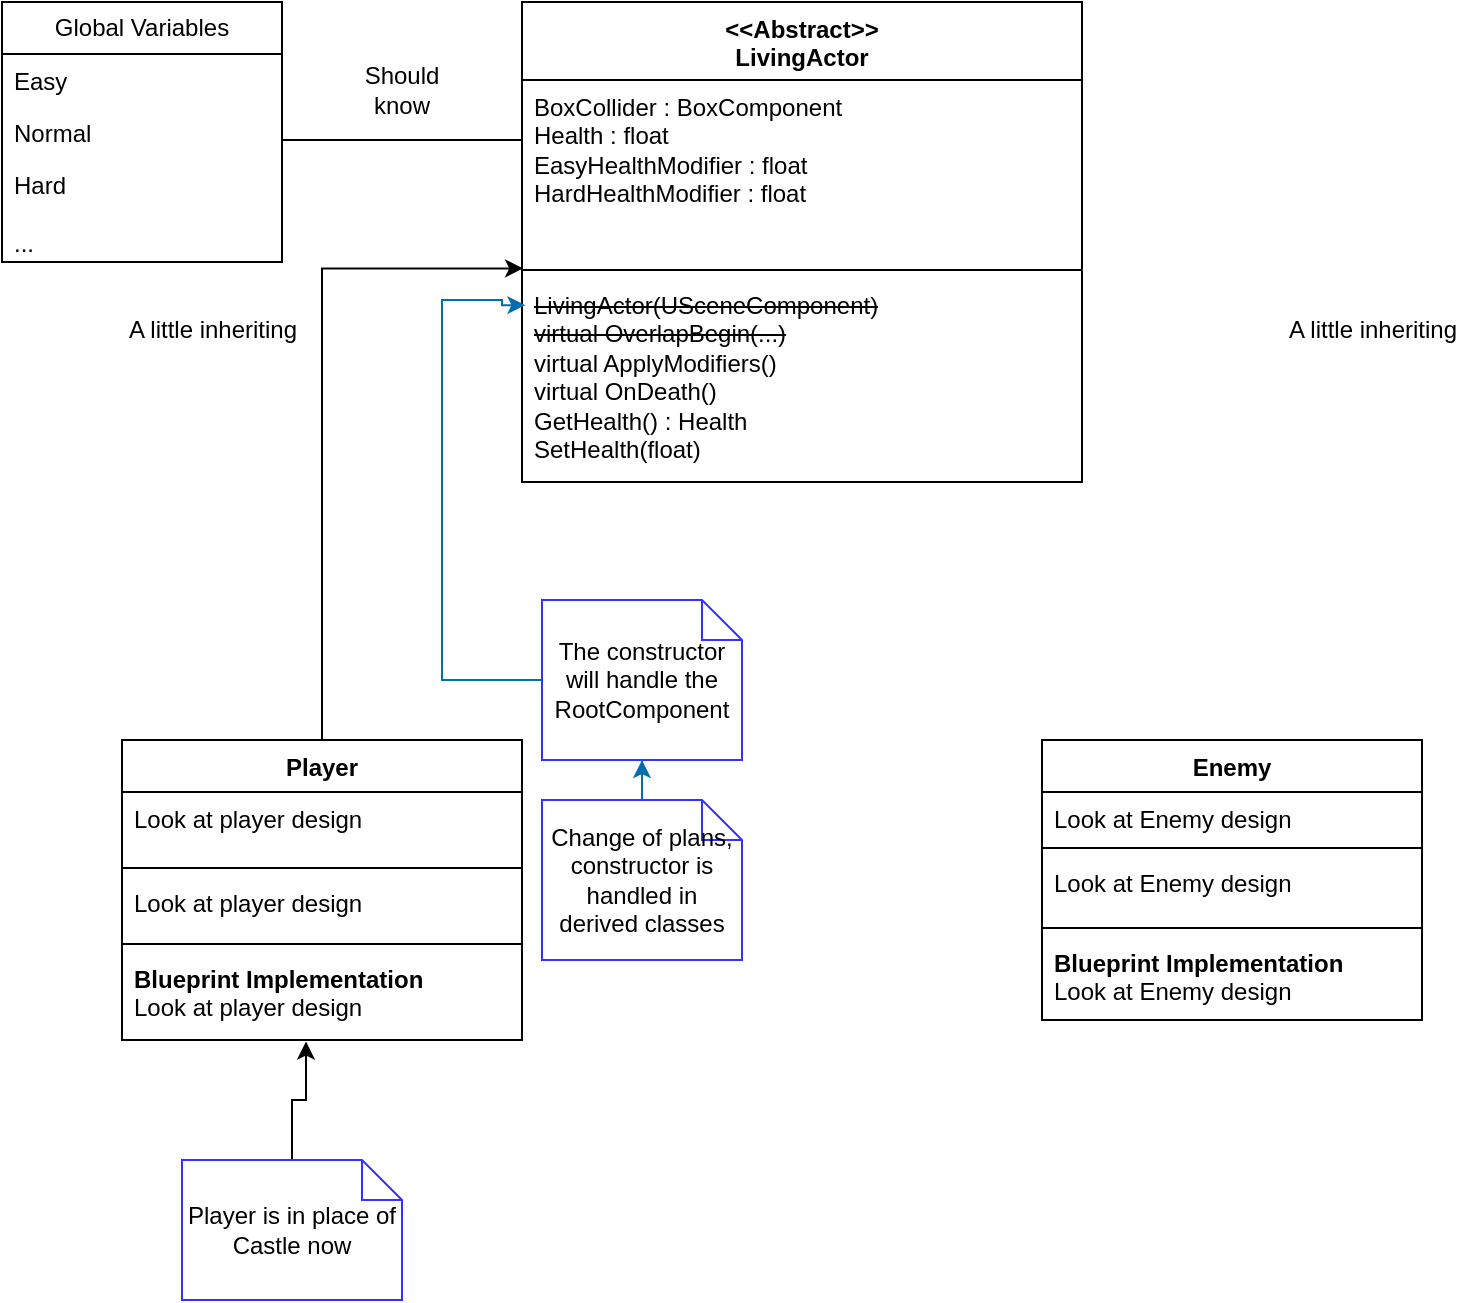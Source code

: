<mxfile version="23.0.2" type="device">
  <diagram name="Page-1" id="EKH4ouBMmT7rw-T47lvT">
    <mxGraphModel dx="1434" dy="844" grid="1" gridSize="10" guides="1" tooltips="1" connect="1" arrows="1" fold="1" page="1" pageScale="1" pageWidth="850" pageHeight="1100" math="0" shadow="0">
      <root>
        <mxCell id="0" />
        <mxCell id="1" parent="0" />
        <mxCell id="DSmxuehfg6mSqZ2CfTV4-5" value="&amp;lt;&amp;lt;Abstract&amp;gt;&amp;gt;&lt;br&gt;LivingActor" style="swimlane;fontStyle=1;align=center;verticalAlign=top;childLayout=stackLayout;horizontal=1;startSize=39;horizontalStack=0;resizeParent=1;resizeParentMax=0;resizeLast=0;collapsible=1;marginBottom=0;whiteSpace=wrap;html=1;" parent="1" vertex="1">
          <mxGeometry x="280" y="21" width="280" height="240" as="geometry" />
        </mxCell>
        <mxCell id="DSmxuehfg6mSqZ2CfTV4-6" value="BoxCollider : BoxComponent&lt;br&gt;Health : float&lt;br&gt;EasyHealthModifier : float&lt;br&gt;HardHealthModifier : float" style="text;strokeColor=none;fillColor=none;align=left;verticalAlign=top;spacingLeft=4;spacingRight=4;overflow=hidden;rotatable=0;points=[[0,0.5],[1,0.5]];portConstraint=eastwest;whiteSpace=wrap;html=1;" parent="DSmxuehfg6mSqZ2CfTV4-5" vertex="1">
          <mxGeometry y="39" width="280" height="91" as="geometry" />
        </mxCell>
        <mxCell id="DSmxuehfg6mSqZ2CfTV4-7" value="" style="line;strokeWidth=1;fillColor=none;align=left;verticalAlign=middle;spacingTop=-1;spacingLeft=3;spacingRight=3;rotatable=0;labelPosition=right;points=[];portConstraint=eastwest;strokeColor=inherit;" parent="DSmxuehfg6mSqZ2CfTV4-5" vertex="1">
          <mxGeometry y="130" width="280" height="8" as="geometry" />
        </mxCell>
        <mxCell id="DSmxuehfg6mSqZ2CfTV4-8" value="&lt;strike&gt;LivingActor(USceneComponent)&lt;/strike&gt;&lt;br&gt;&lt;strike&gt;virtual OverlapBegin(...)&lt;/strike&gt;&lt;br&gt;virtual ApplyModifiers()&lt;br&gt;virtual OnDeath()&lt;br&gt;GetHealth() : Health&lt;br&gt;SetHealth(float)" style="text;strokeColor=none;fillColor=none;align=left;verticalAlign=top;spacingLeft=4;spacingRight=4;overflow=hidden;rotatable=0;points=[[0,0.5],[1,0.5]];portConstraint=eastwest;whiteSpace=wrap;html=1;" parent="DSmxuehfg6mSqZ2CfTV4-5" vertex="1">
          <mxGeometry y="138" width="280" height="102" as="geometry" />
        </mxCell>
        <mxCell id="DSmxuehfg6mSqZ2CfTV4-9" value="Player" style="swimlane;fontStyle=1;align=center;verticalAlign=top;childLayout=stackLayout;horizontal=1;startSize=26;horizontalStack=0;resizeParent=1;resizeParentMax=0;resizeLast=0;collapsible=1;marginBottom=0;whiteSpace=wrap;html=1;" parent="1" vertex="1">
          <mxGeometry x="80" y="390" width="200" height="150" as="geometry" />
        </mxCell>
        <mxCell id="DSmxuehfg6mSqZ2CfTV4-10" value="Look at player design" style="text;strokeColor=none;fillColor=none;align=left;verticalAlign=top;spacingLeft=4;spacingRight=4;overflow=hidden;rotatable=0;points=[[0,0.5],[1,0.5]];portConstraint=eastwest;whiteSpace=wrap;html=1;" parent="DSmxuehfg6mSqZ2CfTV4-9" vertex="1">
          <mxGeometry y="26" width="200" height="34" as="geometry" />
        </mxCell>
        <mxCell id="DSmxuehfg6mSqZ2CfTV4-11" value="" style="line;strokeWidth=1;fillColor=none;align=left;verticalAlign=middle;spacingTop=-1;spacingLeft=3;spacingRight=3;rotatable=0;labelPosition=right;points=[];portConstraint=eastwest;strokeColor=inherit;" parent="DSmxuehfg6mSqZ2CfTV4-9" vertex="1">
          <mxGeometry y="60" width="200" height="8" as="geometry" />
        </mxCell>
        <mxCell id="DSmxuehfg6mSqZ2CfTV4-12" value="Look at player design" style="text;strokeColor=none;fillColor=none;align=left;verticalAlign=top;spacingLeft=4;spacingRight=4;overflow=hidden;rotatable=0;points=[[0,0.5],[1,0.5]];portConstraint=eastwest;whiteSpace=wrap;html=1;" parent="DSmxuehfg6mSqZ2CfTV4-9" vertex="1">
          <mxGeometry y="68" width="200" height="30" as="geometry" />
        </mxCell>
        <mxCell id="DSmxuehfg6mSqZ2CfTV4-13" value="" style="line;strokeWidth=1;fillColor=none;align=left;verticalAlign=middle;spacingTop=-1;spacingLeft=3;spacingRight=3;rotatable=0;labelPosition=right;points=[];portConstraint=eastwest;strokeColor=inherit;" parent="DSmxuehfg6mSqZ2CfTV4-9" vertex="1">
          <mxGeometry y="98" width="200" height="8" as="geometry" />
        </mxCell>
        <mxCell id="DSmxuehfg6mSqZ2CfTV4-14" value="&lt;b&gt;Blueprint Implementation&lt;/b&gt;&lt;br&gt;Look at player design" style="text;strokeColor=none;fillColor=none;align=left;verticalAlign=top;spacingLeft=4;spacingRight=4;overflow=hidden;rotatable=0;points=[[0,0.5],[1,0.5]];portConstraint=eastwest;whiteSpace=wrap;html=1;" parent="DSmxuehfg6mSqZ2CfTV4-9" vertex="1">
          <mxGeometry y="106" width="200" height="44" as="geometry" />
        </mxCell>
        <mxCell id="DSmxuehfg6mSqZ2CfTV4-21" style="edgeStyle=orthogonalEdgeStyle;rounded=0;orthogonalLoop=1;jettySize=auto;html=1;entryX=0.002;entryY=0.399;entryDx=0;entryDy=0;entryPerimeter=0;" parent="1" source="DSmxuehfg6mSqZ2CfTV4-9" target="DSmxuehfg6mSqZ2CfTV4-7" edge="1">
          <mxGeometry relative="1" as="geometry" />
        </mxCell>
        <mxCell id="DSmxuehfg6mSqZ2CfTV4-28" style="edgeStyle=orthogonalEdgeStyle;rounded=0;orthogonalLoop=1;jettySize=auto;html=1;endArrow=block;endFill=1;strokeColor=#ffffff;" parent="1" target="DSmxuehfg6mSqZ2CfTV4-7" edge="1">
          <mxGeometry relative="1" as="geometry">
            <mxPoint x="650" y="390" as="sourcePoint" />
          </mxGeometry>
        </mxCell>
        <mxCell id="DSmxuehfg6mSqZ2CfTV4-30" value="A little inheriting" style="text;html=1;align=center;verticalAlign=middle;resizable=0;points=[];autosize=1;strokeColor=none;fillColor=none;" parent="1" vertex="1">
          <mxGeometry x="70" y="170" width="110" height="30" as="geometry" />
        </mxCell>
        <mxCell id="DSmxuehfg6mSqZ2CfTV4-31" value="A little inheriting" style="text;html=1;align=center;verticalAlign=middle;resizable=0;points=[];autosize=1;strokeColor=none;fillColor=none;" parent="1" vertex="1">
          <mxGeometry x="650" y="170" width="110" height="30" as="geometry" />
        </mxCell>
        <mxCell id="DSmxuehfg6mSqZ2CfTV4-32" value="" style="endArrow=none;html=1;rounded=0;" parent="1" edge="1">
          <mxGeometry width="50" height="50" relative="1" as="geometry">
            <mxPoint x="160" y="90" as="sourcePoint" />
            <mxPoint x="280" y="90" as="targetPoint" />
          </mxGeometry>
        </mxCell>
        <mxCell id="3FUEns-dPBj-UqEda8dc-1" value="Global Variables" style="swimlane;fontStyle=0;childLayout=stackLayout;horizontal=1;startSize=26;fillColor=none;horizontalStack=0;resizeParent=1;resizeParentMax=0;resizeLast=0;collapsible=1;marginBottom=0;whiteSpace=wrap;html=1;" parent="1" vertex="1">
          <mxGeometry x="20" y="21" width="140" height="130" as="geometry" />
        </mxCell>
        <mxCell id="3FUEns-dPBj-UqEda8dc-2" value="Easy&lt;br&gt;" style="text;strokeColor=none;fillColor=none;align=left;verticalAlign=top;spacingLeft=4;spacingRight=4;overflow=hidden;rotatable=0;points=[[0,0.5],[1,0.5]];portConstraint=eastwest;whiteSpace=wrap;html=1;" parent="3FUEns-dPBj-UqEda8dc-1" vertex="1">
          <mxGeometry y="26" width="140" height="26" as="geometry" />
        </mxCell>
        <mxCell id="3FUEns-dPBj-UqEda8dc-3" value="Normal&lt;span style=&quot;white-space: pre;&quot;&gt;&#x9;&lt;/span&gt;" style="text;strokeColor=none;fillColor=none;align=left;verticalAlign=top;spacingLeft=4;spacingRight=4;overflow=hidden;rotatable=0;points=[[0,0.5],[1,0.5]];portConstraint=eastwest;whiteSpace=wrap;html=1;" parent="3FUEns-dPBj-UqEda8dc-1" vertex="1">
          <mxGeometry y="52" width="140" height="26" as="geometry" />
        </mxCell>
        <mxCell id="3FUEns-dPBj-UqEda8dc-4" value="Hard&lt;br&gt;&lt;br&gt;..." style="text;strokeColor=none;fillColor=none;align=left;verticalAlign=top;spacingLeft=4;spacingRight=4;overflow=hidden;rotatable=0;points=[[0,0.5],[1,0.5]];portConstraint=eastwest;whiteSpace=wrap;html=1;" parent="3FUEns-dPBj-UqEda8dc-1" vertex="1">
          <mxGeometry y="78" width="140" height="52" as="geometry" />
        </mxCell>
        <mxCell id="3FUEns-dPBj-UqEda8dc-5" value="Should know" style="text;html=1;strokeColor=none;fillColor=none;align=center;verticalAlign=middle;whiteSpace=wrap;rounded=0;" parent="1" vertex="1">
          <mxGeometry x="190" y="50" width="60" height="30" as="geometry" />
        </mxCell>
        <mxCell id="0NiOdx1bSxAbVccs_nox-2" style="edgeStyle=orthogonalEdgeStyle;rounded=0;orthogonalLoop=1;jettySize=auto;html=1;entryX=0.006;entryY=0.133;entryDx=0;entryDy=0;entryPerimeter=0;exitX=0;exitY=0.5;exitDx=0;exitDy=0;exitPerimeter=0;fillColor=#1ba1e2;strokeColor=#006EAF;" parent="1" source="0NiOdx1bSxAbVccs_nox-3" target="DSmxuehfg6mSqZ2CfTV4-8" edge="1">
          <mxGeometry relative="1" as="geometry">
            <mxPoint x="270" y="360" as="sourcePoint" />
            <Array as="points">
              <mxPoint x="240" y="360" />
              <mxPoint x="240" y="170" />
              <mxPoint x="270" y="170" />
              <mxPoint x="270" y="173" />
            </Array>
          </mxGeometry>
        </mxCell>
        <mxCell id="0NiOdx1bSxAbVccs_nox-3" value="The constructor will handle the RootComponent" style="shape=note;size=20;whiteSpace=wrap;html=1;strokeColor=#3333FF;" parent="1" vertex="1">
          <mxGeometry x="290" y="320" width="100" height="80" as="geometry" />
        </mxCell>
        <mxCell id="0NiOdx1bSxAbVccs_nox-5" value="Enemy" style="swimlane;fontStyle=1;align=center;verticalAlign=top;childLayout=stackLayout;horizontal=1;startSize=26;horizontalStack=0;resizeParent=1;resizeParentMax=0;resizeLast=0;collapsible=1;marginBottom=0;whiteSpace=wrap;html=1;" parent="1" vertex="1">
          <mxGeometry x="540" y="390" width="190" height="140" as="geometry" />
        </mxCell>
        <mxCell id="0NiOdx1bSxAbVccs_nox-6" value="Look at Enemy design" style="text;strokeColor=none;fillColor=none;align=left;verticalAlign=top;spacingLeft=4;spacingRight=4;overflow=hidden;rotatable=0;points=[[0,0.5],[1,0.5]];portConstraint=eastwest;whiteSpace=wrap;html=1;" parent="0NiOdx1bSxAbVccs_nox-5" vertex="1">
          <mxGeometry y="26" width="190" height="24" as="geometry" />
        </mxCell>
        <mxCell id="0NiOdx1bSxAbVccs_nox-7" value="" style="line;strokeWidth=1;fillColor=none;align=left;verticalAlign=middle;spacingTop=-1;spacingLeft=3;spacingRight=3;rotatable=0;labelPosition=right;points=[];portConstraint=eastwest;strokeColor=inherit;" parent="0NiOdx1bSxAbVccs_nox-5" vertex="1">
          <mxGeometry y="50" width="190" height="8" as="geometry" />
        </mxCell>
        <mxCell id="0NiOdx1bSxAbVccs_nox-8" value="Look at Enemy design" style="text;strokeColor=none;fillColor=none;align=left;verticalAlign=top;spacingLeft=4;spacingRight=4;overflow=hidden;rotatable=0;points=[[0,0.5],[1,0.5]];portConstraint=eastwest;whiteSpace=wrap;html=1;" parent="0NiOdx1bSxAbVccs_nox-5" vertex="1">
          <mxGeometry y="58" width="190" height="32" as="geometry" />
        </mxCell>
        <mxCell id="0NiOdx1bSxAbVccs_nox-9" value="" style="line;strokeWidth=1;fillColor=none;align=left;verticalAlign=middle;spacingTop=-1;spacingLeft=3;spacingRight=3;rotatable=0;labelPosition=right;points=[];portConstraint=eastwest;strokeColor=inherit;" parent="0NiOdx1bSxAbVccs_nox-5" vertex="1">
          <mxGeometry y="90" width="190" height="8" as="geometry" />
        </mxCell>
        <mxCell id="0NiOdx1bSxAbVccs_nox-10" value="&lt;b&gt;Blueprint Implementation&lt;/b&gt;&lt;br&gt;Look at Enemy design" style="text;strokeColor=none;fillColor=none;align=left;verticalAlign=top;spacingLeft=4;spacingRight=4;overflow=hidden;rotatable=0;points=[[0,0.5],[1,0.5]];portConstraint=eastwest;whiteSpace=wrap;html=1;" parent="0NiOdx1bSxAbVccs_nox-5" vertex="1">
          <mxGeometry y="98" width="190" height="42" as="geometry" />
        </mxCell>
        <mxCell id="bIGJUcOt6Nt_02Kn3jwI-12" value="" style="edgeStyle=orthogonalEdgeStyle;rounded=0;orthogonalLoop=1;jettySize=auto;html=1;fillColor=#1ba1e2;strokeColor=#006EAF;" parent="1" source="bIGJUcOt6Nt_02Kn3jwI-10" target="0NiOdx1bSxAbVccs_nox-3" edge="1">
          <mxGeometry relative="1" as="geometry" />
        </mxCell>
        <mxCell id="bIGJUcOt6Nt_02Kn3jwI-10" value="Change of plans, constructor is handled in derived classes" style="shape=note;size=20;whiteSpace=wrap;html=1;strokeColor=#3333FF;" parent="1" vertex="1">
          <mxGeometry x="290" y="420" width="100" height="80" as="geometry" />
        </mxCell>
        <mxCell id="kfhoVM4M7yKdYirzPhuy-6" value="" style="edgeStyle=orthogonalEdgeStyle;rounded=0;orthogonalLoop=1;jettySize=auto;html=1;entryX=0.46;entryY=1.018;entryDx=0;entryDy=0;entryPerimeter=0;" parent="1" source="kfhoVM4M7yKdYirzPhuy-5" target="DSmxuehfg6mSqZ2CfTV4-14" edge="1">
          <mxGeometry relative="1" as="geometry">
            <mxPoint x="230" y="745" as="targetPoint" />
          </mxGeometry>
        </mxCell>
        <mxCell id="kfhoVM4M7yKdYirzPhuy-5" value="Player is in place of Castle now" style="shape=note;size=20;whiteSpace=wrap;html=1;strokeColor=#3333FF;" parent="1" vertex="1">
          <mxGeometry x="110" y="600" width="110" height="70" as="geometry" />
        </mxCell>
      </root>
    </mxGraphModel>
  </diagram>
</mxfile>
